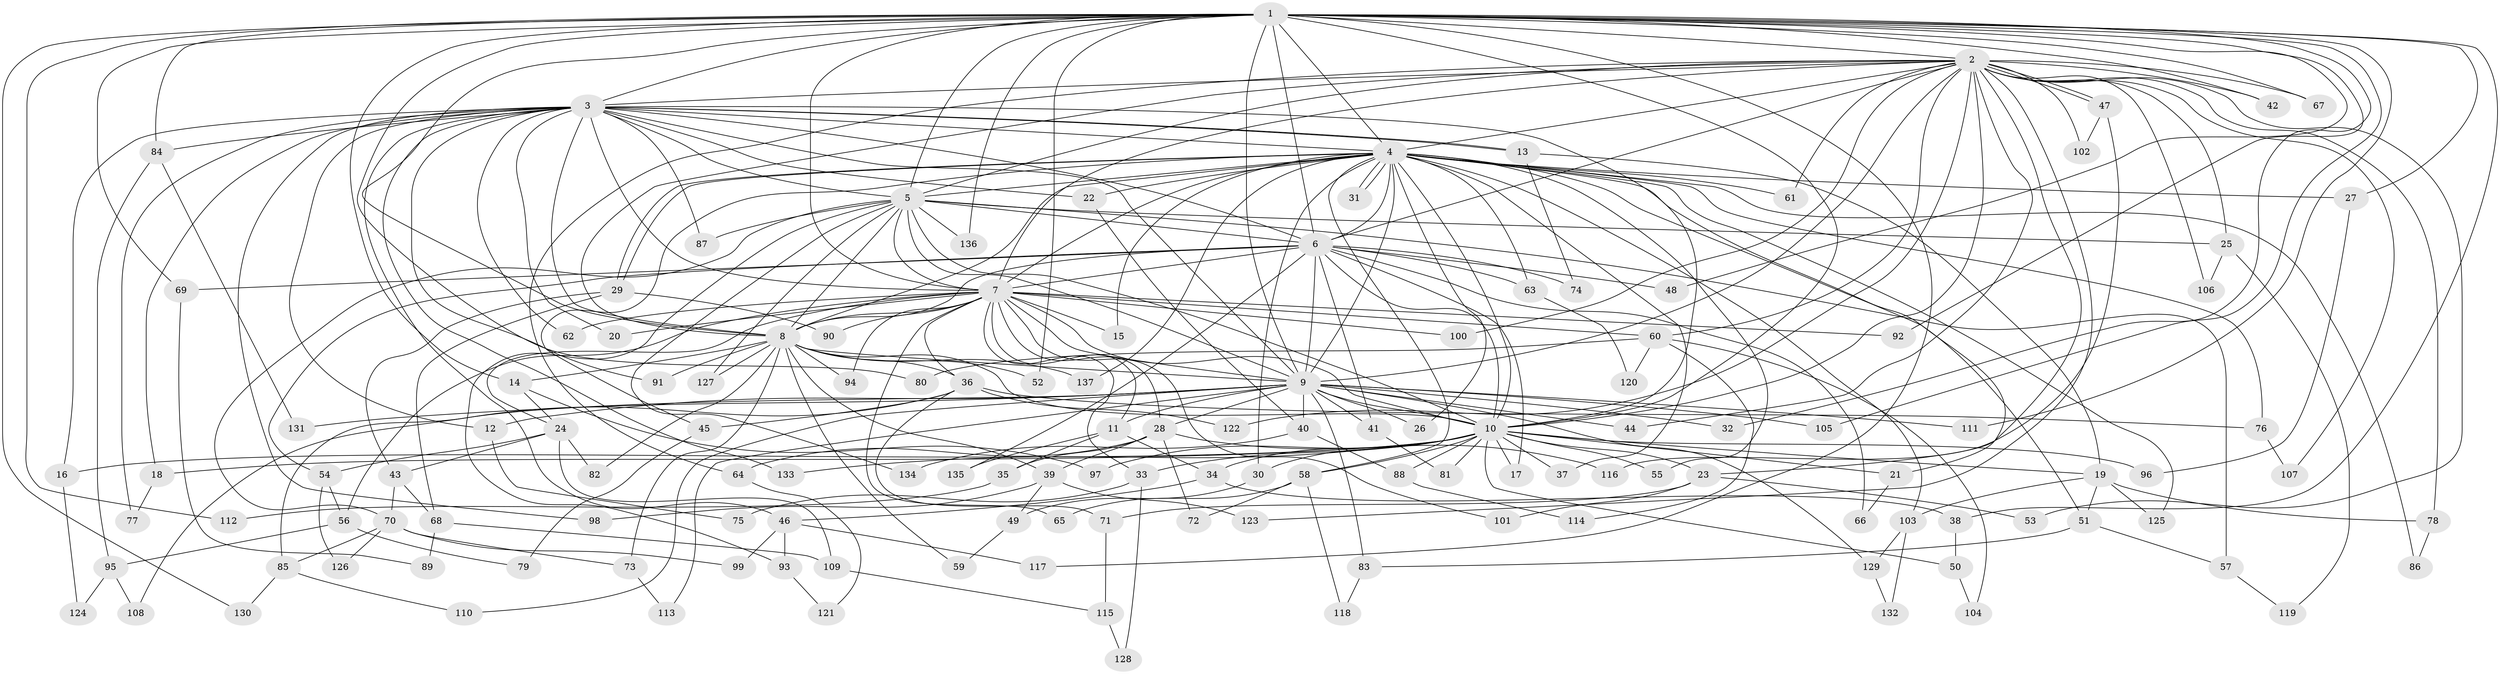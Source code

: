 // coarse degree distribution, {21: 0.029411764705882353, 22: 0.014705882352941176, 25: 0.014705882352941176, 15: 0.014705882352941176, 17: 0.014705882352941176, 23: 0.04411764705882353, 20: 0.014705882352941176, 4: 0.07352941176470588, 3: 0.23529411764705882, 8: 0.014705882352941176, 2: 0.4264705882352941, 11: 0.014705882352941176, 5: 0.058823529411764705, 7: 0.014705882352941176, 6: 0.014705882352941176}
// Generated by graph-tools (version 1.1) at 2025/17/03/04/25 18:17:51]
// undirected, 137 vertices, 299 edges
graph export_dot {
graph [start="1"]
  node [color=gray90,style=filled];
  1;
  2;
  3;
  4;
  5;
  6;
  7;
  8;
  9;
  10;
  11;
  12;
  13;
  14;
  15;
  16;
  17;
  18;
  19;
  20;
  21;
  22;
  23;
  24;
  25;
  26;
  27;
  28;
  29;
  30;
  31;
  32;
  33;
  34;
  35;
  36;
  37;
  38;
  39;
  40;
  41;
  42;
  43;
  44;
  45;
  46;
  47;
  48;
  49;
  50;
  51;
  52;
  53;
  54;
  55;
  56;
  57;
  58;
  59;
  60;
  61;
  62;
  63;
  64;
  65;
  66;
  67;
  68;
  69;
  70;
  71;
  72;
  73;
  74;
  75;
  76;
  77;
  78;
  79;
  80;
  81;
  82;
  83;
  84;
  85;
  86;
  87;
  88;
  89;
  90;
  91;
  92;
  93;
  94;
  95;
  96;
  97;
  98;
  99;
  100;
  101;
  102;
  103;
  104;
  105;
  106;
  107;
  108;
  109;
  110;
  111;
  112;
  113;
  114;
  115;
  116;
  117;
  118;
  119;
  120;
  121;
  122;
  123;
  124;
  125;
  126;
  127;
  128;
  129;
  130;
  131;
  132;
  133;
  134;
  135;
  136;
  137;
  1 -- 2;
  1 -- 3;
  1 -- 4;
  1 -- 5;
  1 -- 6;
  1 -- 7;
  1 -- 8;
  1 -- 9;
  1 -- 10;
  1 -- 14;
  1 -- 27;
  1 -- 32;
  1 -- 38;
  1 -- 42;
  1 -- 48;
  1 -- 52;
  1 -- 67;
  1 -- 69;
  1 -- 80;
  1 -- 84;
  1 -- 92;
  1 -- 105;
  1 -- 111;
  1 -- 112;
  1 -- 117;
  1 -- 130;
  1 -- 136;
  2 -- 3;
  2 -- 4;
  2 -- 5;
  2 -- 6;
  2 -- 7;
  2 -- 8;
  2 -- 9;
  2 -- 10;
  2 -- 23;
  2 -- 25;
  2 -- 42;
  2 -- 44;
  2 -- 47;
  2 -- 47;
  2 -- 53;
  2 -- 60;
  2 -- 61;
  2 -- 64;
  2 -- 67;
  2 -- 78;
  2 -- 100;
  2 -- 102;
  2 -- 106;
  2 -- 107;
  2 -- 122;
  2 -- 123;
  3 -- 4;
  3 -- 5;
  3 -- 6;
  3 -- 7;
  3 -- 8;
  3 -- 9;
  3 -- 10;
  3 -- 12;
  3 -- 13;
  3 -- 13;
  3 -- 16;
  3 -- 18;
  3 -- 20;
  3 -- 22;
  3 -- 46;
  3 -- 62;
  3 -- 77;
  3 -- 84;
  3 -- 87;
  3 -- 91;
  3 -- 98;
  3 -- 133;
  4 -- 5;
  4 -- 6;
  4 -- 7;
  4 -- 8;
  4 -- 9;
  4 -- 10;
  4 -- 15;
  4 -- 21;
  4 -- 22;
  4 -- 26;
  4 -- 27;
  4 -- 29;
  4 -- 29;
  4 -- 30;
  4 -- 31;
  4 -- 31;
  4 -- 37;
  4 -- 45;
  4 -- 51;
  4 -- 55;
  4 -- 58;
  4 -- 61;
  4 -- 63;
  4 -- 76;
  4 -- 86;
  4 -- 103;
  4 -- 125;
  4 -- 137;
  5 -- 6;
  5 -- 7;
  5 -- 8;
  5 -- 9;
  5 -- 10;
  5 -- 25;
  5 -- 57;
  5 -- 70;
  5 -- 87;
  5 -- 93;
  5 -- 127;
  5 -- 134;
  5 -- 136;
  6 -- 7;
  6 -- 8;
  6 -- 9;
  6 -- 10;
  6 -- 17;
  6 -- 41;
  6 -- 48;
  6 -- 54;
  6 -- 63;
  6 -- 66;
  6 -- 69;
  6 -- 74;
  6 -- 135;
  7 -- 8;
  7 -- 9;
  7 -- 10;
  7 -- 11;
  7 -- 15;
  7 -- 20;
  7 -- 24;
  7 -- 28;
  7 -- 33;
  7 -- 36;
  7 -- 56;
  7 -- 60;
  7 -- 62;
  7 -- 65;
  7 -- 90;
  7 -- 92;
  7 -- 94;
  7 -- 100;
  7 -- 101;
  8 -- 9;
  8 -- 10;
  8 -- 14;
  8 -- 36;
  8 -- 39;
  8 -- 52;
  8 -- 59;
  8 -- 73;
  8 -- 82;
  8 -- 91;
  8 -- 94;
  8 -- 127;
  8 -- 137;
  9 -- 10;
  9 -- 11;
  9 -- 12;
  9 -- 26;
  9 -- 28;
  9 -- 32;
  9 -- 40;
  9 -- 41;
  9 -- 44;
  9 -- 83;
  9 -- 105;
  9 -- 108;
  9 -- 110;
  9 -- 111;
  9 -- 113;
  9 -- 129;
  9 -- 131;
  10 -- 16;
  10 -- 17;
  10 -- 18;
  10 -- 19;
  10 -- 21;
  10 -- 23;
  10 -- 30;
  10 -- 33;
  10 -- 34;
  10 -- 37;
  10 -- 50;
  10 -- 55;
  10 -- 58;
  10 -- 81;
  10 -- 88;
  10 -- 96;
  10 -- 97;
  10 -- 133;
  11 -- 34;
  11 -- 35;
  11 -- 135;
  12 -- 75;
  13 -- 19;
  13 -- 74;
  14 -- 24;
  14 -- 97;
  16 -- 124;
  18 -- 77;
  19 -- 51;
  19 -- 78;
  19 -- 103;
  19 -- 125;
  21 -- 66;
  22 -- 40;
  23 -- 53;
  23 -- 71;
  23 -- 101;
  24 -- 43;
  24 -- 54;
  24 -- 82;
  24 -- 109;
  25 -- 106;
  25 -- 119;
  27 -- 96;
  28 -- 35;
  28 -- 39;
  28 -- 64;
  28 -- 72;
  28 -- 116;
  29 -- 43;
  29 -- 68;
  29 -- 90;
  30 -- 49;
  33 -- 75;
  33 -- 128;
  34 -- 38;
  34 -- 46;
  35 -- 112;
  36 -- 45;
  36 -- 71;
  36 -- 76;
  36 -- 85;
  36 -- 122;
  38 -- 50;
  39 -- 49;
  39 -- 98;
  39 -- 123;
  40 -- 88;
  40 -- 134;
  41 -- 81;
  43 -- 68;
  43 -- 70;
  45 -- 79;
  46 -- 93;
  46 -- 99;
  46 -- 117;
  47 -- 102;
  47 -- 116;
  49 -- 59;
  50 -- 104;
  51 -- 57;
  51 -- 83;
  54 -- 56;
  54 -- 126;
  56 -- 79;
  56 -- 95;
  57 -- 119;
  58 -- 65;
  58 -- 72;
  58 -- 118;
  60 -- 80;
  60 -- 104;
  60 -- 114;
  60 -- 120;
  63 -- 120;
  64 -- 121;
  68 -- 89;
  68 -- 109;
  69 -- 89;
  70 -- 73;
  70 -- 85;
  70 -- 99;
  70 -- 126;
  71 -- 115;
  73 -- 113;
  76 -- 107;
  78 -- 86;
  83 -- 118;
  84 -- 95;
  84 -- 131;
  85 -- 110;
  85 -- 130;
  88 -- 114;
  93 -- 121;
  95 -- 108;
  95 -- 124;
  103 -- 129;
  103 -- 132;
  109 -- 115;
  115 -- 128;
  129 -- 132;
}
